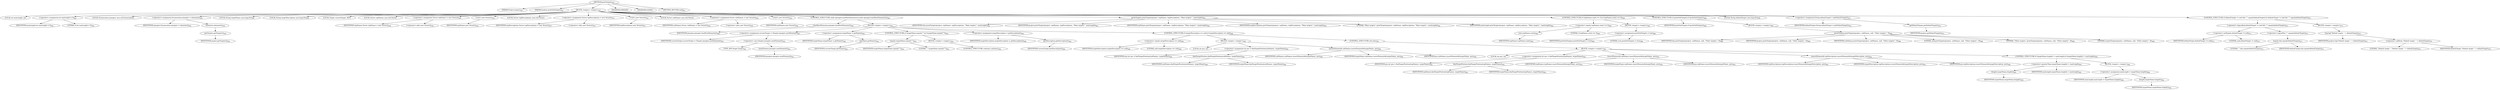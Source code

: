 digraph "printTargets" {  
"2423" [label = <(METHOD,printTargets)<SUB>927</SUB>> ]
"2424" [label = <(PARAM,Project project)<SUB>927</SUB>> ]
"2425" [label = <(PARAM,boolean printSubTargets)<SUB>927</SUB>> ]
"2426" [label = <(BLOCK,&lt;empty&gt;,&lt;empty&gt;)<SUB>927</SUB>> ]
"2427" [label = <(LOCAL,int maxLength: int)> ]
"2428" [label = <(&lt;operator&gt;.assignment,int maxLength = 0)<SUB>929</SUB>> ]
"2429" [label = <(IDENTIFIER,maxLength,int maxLength = 0)<SUB>929</SUB>> ]
"2430" [label = <(LITERAL,0,int maxLength = 0)<SUB>929</SUB>> ]
"2431" [label = <(LOCAL,Enumeration ptargets: java.util.Enumeration)> ]
"2432" [label = <(&lt;operator&gt;.assignment,Enumeration ptargets = elements())<SUB>930</SUB>> ]
"2433" [label = <(IDENTIFIER,ptargets,Enumeration ptargets = elements())<SUB>930</SUB>> ]
"2434" [label = <(elements,elements())<SUB>930</SUB>> ]
"2435" [label = <(getTargets,getTargets())<SUB>930</SUB>> ]
"2436" [label = <(IDENTIFIER,project,getTargets())<SUB>930</SUB>> ]
"2437" [label = <(LOCAL,String targetName: java.lang.String)> ]
"2438" [label = <(LOCAL,String targetDescription: java.lang.String)> ]
"2439" [label = <(LOCAL,Target currentTarget: ANY)> ]
"54" [label = <(LOCAL,Vector topNames: java.util.Vector)> ]
"2440" [label = <(&lt;operator&gt;.assignment,Vector topNames = new Vector())<SUB>936</SUB>> ]
"2441" [label = <(IDENTIFIER,topNames,Vector topNames = new Vector())<SUB>936</SUB>> ]
"2442" [label = <(&lt;operator&gt;.alloc,new Vector())<SUB>936</SUB>> ]
"2443" [label = <(&lt;init&gt;,new Vector())<SUB>936</SUB>> ]
"53" [label = <(IDENTIFIER,topNames,new Vector())<SUB>936</SUB>> ]
"56" [label = <(LOCAL,Vector topDescriptions: java.util.Vector)> ]
"2444" [label = <(&lt;operator&gt;.assignment,Vector topDescriptions = new Vector())<SUB>937</SUB>> ]
"2445" [label = <(IDENTIFIER,topDescriptions,Vector topDescriptions = new Vector())<SUB>937</SUB>> ]
"2446" [label = <(&lt;operator&gt;.alloc,new Vector())<SUB>937</SUB>> ]
"2447" [label = <(&lt;init&gt;,new Vector())<SUB>937</SUB>> ]
"55" [label = <(IDENTIFIER,topDescriptions,new Vector())<SUB>937</SUB>> ]
"58" [label = <(LOCAL,Vector subNames: java.util.Vector)> ]
"2448" [label = <(&lt;operator&gt;.assignment,Vector subNames = new Vector())<SUB>938</SUB>> ]
"2449" [label = <(IDENTIFIER,subNames,Vector subNames = new Vector())<SUB>938</SUB>> ]
"2450" [label = <(&lt;operator&gt;.alloc,new Vector())<SUB>938</SUB>> ]
"2451" [label = <(&lt;init&gt;,new Vector())<SUB>938</SUB>> ]
"57" [label = <(IDENTIFIER,subNames,new Vector())<SUB>938</SUB>> ]
"2452" [label = <(CONTROL_STRUCTURE,while (ptargets.hasMoreElements()),while (ptargets.hasMoreElements()))<SUB>940</SUB>> ]
"2453" [label = <(hasMoreElements,ptargets.hasMoreElements())<SUB>940</SUB>> ]
"2454" [label = <(IDENTIFIER,ptargets,ptargets.hasMoreElements())<SUB>940</SUB>> ]
"2455" [label = <(BLOCK,&lt;empty&gt;,&lt;empty&gt;)<SUB>940</SUB>> ]
"2456" [label = <(&lt;operator&gt;.assignment,currentTarget = (Target) ptargets.nextElement())<SUB>941</SUB>> ]
"2457" [label = <(IDENTIFIER,currentTarget,currentTarget = (Target) ptargets.nextElement())<SUB>941</SUB>> ]
"2458" [label = <(&lt;operator&gt;.cast,(Target) ptargets.nextElement())<SUB>941</SUB>> ]
"2459" [label = <(TYPE_REF,Target,Target)<SUB>941</SUB>> ]
"2460" [label = <(nextElement,ptargets.nextElement())<SUB>941</SUB>> ]
"2461" [label = <(IDENTIFIER,ptargets,ptargets.nextElement())<SUB>941</SUB>> ]
"2462" [label = <(&lt;operator&gt;.assignment,targetName = getName())<SUB>942</SUB>> ]
"2463" [label = <(IDENTIFIER,targetName,targetName = getName())<SUB>942</SUB>> ]
"2464" [label = <(getName,getName())<SUB>942</SUB>> ]
"2465" [label = <(IDENTIFIER,currentTarget,getName())<SUB>942</SUB>> ]
"2466" [label = <(CONTROL_STRUCTURE,if (targetName.equals(&quot;&quot;)),if (targetName.equals(&quot;&quot;)))<SUB>943</SUB>> ]
"2467" [label = <(equals,targetName.equals(&quot;&quot;))<SUB>943</SUB>> ]
"2468" [label = <(IDENTIFIER,targetName,targetName.equals(&quot;&quot;))<SUB>943</SUB>> ]
"2469" [label = <(LITERAL,&quot;&quot;,targetName.equals(&quot;&quot;))<SUB>943</SUB>> ]
"2470" [label = <(BLOCK,&lt;empty&gt;,&lt;empty&gt;)<SUB>943</SUB>> ]
"2471" [label = <(CONTROL_STRUCTURE,continue;,continue;)<SUB>944</SUB>> ]
"2472" [label = <(&lt;operator&gt;.assignment,targetDescription = getDescription())<SUB>946</SUB>> ]
"2473" [label = <(IDENTIFIER,targetDescription,targetDescription = getDescription())<SUB>946</SUB>> ]
"2474" [label = <(getDescription,getDescription())<SUB>946</SUB>> ]
"2475" [label = <(IDENTIFIER,currentTarget,getDescription())<SUB>946</SUB>> ]
"2476" [label = <(CONTROL_STRUCTURE,if (targetDescription == null),if (targetDescription == null))<SUB>948</SUB>> ]
"2477" [label = <(&lt;operator&gt;.equals,targetDescription == null)<SUB>948</SUB>> ]
"2478" [label = <(IDENTIFIER,targetDescription,targetDescription == null)<SUB>948</SUB>> ]
"2479" [label = <(LITERAL,null,targetDescription == null)<SUB>948</SUB>> ]
"2480" [label = <(BLOCK,&lt;empty&gt;,&lt;empty&gt;)<SUB>948</SUB>> ]
"2481" [label = <(LOCAL,int pos: int)> ]
"2482" [label = <(&lt;operator&gt;.assignment,int pos = findTargetPosition(subNames, targetName))<SUB>949</SUB>> ]
"2483" [label = <(IDENTIFIER,pos,int pos = findTargetPosition(subNames, targetName))<SUB>949</SUB>> ]
"2484" [label = <(findTargetPosition,findTargetPosition(subNames, targetName))<SUB>949</SUB>> ]
"2485" [label = <(IDENTIFIER,subNames,findTargetPosition(subNames, targetName))<SUB>949</SUB>> ]
"2486" [label = <(IDENTIFIER,targetName,findTargetPosition(subNames, targetName))<SUB>949</SUB>> ]
"2487" [label = <(insertElementAt,subNames.insertElementAt(targetName, pos))<SUB>950</SUB>> ]
"2488" [label = <(IDENTIFIER,subNames,subNames.insertElementAt(targetName, pos))<SUB>950</SUB>> ]
"2489" [label = <(IDENTIFIER,targetName,subNames.insertElementAt(targetName, pos))<SUB>950</SUB>> ]
"2490" [label = <(IDENTIFIER,pos,subNames.insertElementAt(targetName, pos))<SUB>950</SUB>> ]
"2491" [label = <(CONTROL_STRUCTURE,else,else)<SUB>951</SUB>> ]
"2492" [label = <(BLOCK,&lt;empty&gt;,&lt;empty&gt;)<SUB>951</SUB>> ]
"2493" [label = <(LOCAL,int pos: int)> ]
"2494" [label = <(&lt;operator&gt;.assignment,int pos = findTargetPosition(topNames, targetName))<SUB>952</SUB>> ]
"2495" [label = <(IDENTIFIER,pos,int pos = findTargetPosition(topNames, targetName))<SUB>952</SUB>> ]
"2496" [label = <(findTargetPosition,findTargetPosition(topNames, targetName))<SUB>952</SUB>> ]
"2497" [label = <(IDENTIFIER,topNames,findTargetPosition(topNames, targetName))<SUB>952</SUB>> ]
"2498" [label = <(IDENTIFIER,targetName,findTargetPosition(topNames, targetName))<SUB>952</SUB>> ]
"2499" [label = <(insertElementAt,topNames.insertElementAt(targetName, pos))<SUB>953</SUB>> ]
"2500" [label = <(IDENTIFIER,topNames,topNames.insertElementAt(targetName, pos))<SUB>953</SUB>> ]
"2501" [label = <(IDENTIFIER,targetName,topNames.insertElementAt(targetName, pos))<SUB>953</SUB>> ]
"2502" [label = <(IDENTIFIER,pos,topNames.insertElementAt(targetName, pos))<SUB>953</SUB>> ]
"2503" [label = <(insertElementAt,topDescriptions.insertElementAt(targetDescription, pos))<SUB>954</SUB>> ]
"2504" [label = <(IDENTIFIER,topDescriptions,topDescriptions.insertElementAt(targetDescription, pos))<SUB>954</SUB>> ]
"2505" [label = <(IDENTIFIER,targetDescription,topDescriptions.insertElementAt(targetDescription, pos))<SUB>954</SUB>> ]
"2506" [label = <(IDENTIFIER,pos,topDescriptions.insertElementAt(targetDescription, pos))<SUB>954</SUB>> ]
"2507" [label = <(CONTROL_STRUCTURE,if (targetName.length() &gt; maxLength),if (targetName.length() &gt; maxLength))<SUB>955</SUB>> ]
"2508" [label = <(&lt;operator&gt;.greaterThan,targetName.length() &gt; maxLength)<SUB>955</SUB>> ]
"2509" [label = <(length,targetName.length())<SUB>955</SUB>> ]
"2510" [label = <(IDENTIFIER,targetName,targetName.length())<SUB>955</SUB>> ]
"2511" [label = <(IDENTIFIER,maxLength,targetName.length() &gt; maxLength)<SUB>955</SUB>> ]
"2512" [label = <(BLOCK,&lt;empty&gt;,&lt;empty&gt;)<SUB>955</SUB>> ]
"2513" [label = <(&lt;operator&gt;.assignment,maxLength = targetName.length())<SUB>956</SUB>> ]
"2514" [label = <(IDENTIFIER,maxLength,maxLength = targetName.length())<SUB>956</SUB>> ]
"2515" [label = <(length,targetName.length())<SUB>956</SUB>> ]
"2516" [label = <(IDENTIFIER,targetName,targetName.length())<SUB>956</SUB>> ]
"2517" [label = <(printTargets,printTargets(project, topNames, topDescriptions, &quot;Main targets:&quot;, maxLength))<SUB>961</SUB>> ]
"2518" [label = <(IDENTIFIER,this,printTargets(project, topNames, topDescriptions, &quot;Main targets:&quot;, maxLength))<SUB>961</SUB>> ]
"2519" [label = <(IDENTIFIER,project,printTargets(project, topNames, topDescriptions, &quot;Main targets:&quot;, maxLength))<SUB>961</SUB>> ]
"2520" [label = <(IDENTIFIER,topNames,printTargets(project, topNames, topDescriptions, &quot;Main targets:&quot;, maxLength))<SUB>961</SUB>> ]
"2521" [label = <(IDENTIFIER,topDescriptions,printTargets(project, topNames, topDescriptions, &quot;Main targets:&quot;, maxLength))<SUB>961</SUB>> ]
"2522" [label = <(LITERAL,&quot;Main targets:&quot;,printTargets(project, topNames, topDescriptions, &quot;Main targets:&quot;, maxLength))<SUB>961</SUB>> ]
"2523" [label = <(IDENTIFIER,maxLength,printTargets(project, topNames, topDescriptions, &quot;Main targets:&quot;, maxLength))<SUB>962</SUB>> ]
"2524" [label = <(CONTROL_STRUCTURE,if (topNames.size() == 0),if (topNames.size() == 0))<SUB>965</SUB>> ]
"2525" [label = <(&lt;operator&gt;.equals,topNames.size() == 0)<SUB>965</SUB>> ]
"2526" [label = <(size,topNames.size())<SUB>965</SUB>> ]
"2527" [label = <(IDENTIFIER,topNames,topNames.size())<SUB>965</SUB>> ]
"2528" [label = <(LITERAL,0,topNames.size() == 0)<SUB>965</SUB>> ]
"2529" [label = <(BLOCK,&lt;empty&gt;,&lt;empty&gt;)<SUB>965</SUB>> ]
"2530" [label = <(&lt;operator&gt;.assignment,printSubTargets = true)<SUB>966</SUB>> ]
"2531" [label = <(IDENTIFIER,printSubTargets,printSubTargets = true)<SUB>966</SUB>> ]
"2532" [label = <(LITERAL,true,printSubTargets = true)<SUB>966</SUB>> ]
"2533" [label = <(CONTROL_STRUCTURE,if (printSubTargets),if (printSubTargets))<SUB>968</SUB>> ]
"2534" [label = <(IDENTIFIER,printSubTargets,if (printSubTargets))<SUB>968</SUB>> ]
"2535" [label = <(BLOCK,&lt;empty&gt;,&lt;empty&gt;)<SUB>968</SUB>> ]
"2536" [label = <(printTargets,printTargets(project, subNames, null, &quot;Other targets:&quot;, 0))<SUB>969</SUB>> ]
"2537" [label = <(IDENTIFIER,this,printTargets(project, subNames, null, &quot;Other targets:&quot;, 0))<SUB>969</SUB>> ]
"2538" [label = <(IDENTIFIER,project,printTargets(project, subNames, null, &quot;Other targets:&quot;, 0))<SUB>969</SUB>> ]
"2539" [label = <(IDENTIFIER,subNames,printTargets(project, subNames, null, &quot;Other targets:&quot;, 0))<SUB>969</SUB>> ]
"2540" [label = <(LITERAL,null,printTargets(project, subNames, null, &quot;Other targets:&quot;, 0))<SUB>969</SUB>> ]
"2541" [label = <(LITERAL,&quot;Other targets:&quot;,printTargets(project, subNames, null, &quot;Other targets:&quot;, 0))<SUB>969</SUB>> ]
"2542" [label = <(LITERAL,0,printTargets(project, subNames, null, &quot;Other targets:&quot;, 0))<SUB>969</SUB>> ]
"2543" [label = <(LOCAL,String defaultTarget: java.lang.String)> ]
"2544" [label = <(&lt;operator&gt;.assignment,String defaultTarget = getDefaultTarget())<SUB>972</SUB>> ]
"2545" [label = <(IDENTIFIER,defaultTarget,String defaultTarget = getDefaultTarget())<SUB>972</SUB>> ]
"2546" [label = <(getDefaultTarget,getDefaultTarget())<SUB>972</SUB>> ]
"2547" [label = <(IDENTIFIER,project,getDefaultTarget())<SUB>972</SUB>> ]
"2548" [label = <(CONTROL_STRUCTURE,if (defaultTarget != null &amp;&amp; !&quot;&quot;.equals(defaultTarget)),if (defaultTarget != null &amp;&amp; !&quot;&quot;.equals(defaultTarget)))<SUB>973</SUB>> ]
"2549" [label = <(&lt;operator&gt;.logicalAnd,defaultTarget != null &amp;&amp; !&quot;&quot;.equals(defaultTarget))<SUB>973</SUB>> ]
"2550" [label = <(&lt;operator&gt;.notEquals,defaultTarget != null)<SUB>973</SUB>> ]
"2551" [label = <(IDENTIFIER,defaultTarget,defaultTarget != null)<SUB>973</SUB>> ]
"2552" [label = <(LITERAL,null,defaultTarget != null)<SUB>973</SUB>> ]
"2553" [label = <(&lt;operator&gt;.logicalNot,!&quot;&quot;.equals(defaultTarget))<SUB>973</SUB>> ]
"2554" [label = <(equals,this.equals(defaultTarget))<SUB>973</SUB>> ]
"2555" [label = <(LITERAL,&quot;&quot;,this.equals(defaultTarget))<SUB>973</SUB>> ]
"2556" [label = <(IDENTIFIER,defaultTarget,this.equals(defaultTarget))<SUB>973</SUB>> ]
"2557" [label = <(BLOCK,&lt;empty&gt;,&lt;empty&gt;)<SUB>973</SUB>> ]
"2558" [label = <(log,log(&quot;Default target: &quot; + defaultTarget))<SUB>975</SUB>> ]
"2559" [label = <(IDENTIFIER,project,log(&quot;Default target: &quot; + defaultTarget))<SUB>975</SUB>> ]
"2560" [label = <(&lt;operator&gt;.addition,&quot;Default target: &quot; + defaultTarget)<SUB>975</SUB>> ]
"2561" [label = <(LITERAL,&quot;Default target: &quot;,&quot;Default target: &quot; + defaultTarget)<SUB>975</SUB>> ]
"2562" [label = <(IDENTIFIER,defaultTarget,&quot;Default target: &quot; + defaultTarget)<SUB>975</SUB>> ]
"2563" [label = <(MODIFIER,PRIVATE)> ]
"2564" [label = <(MODIFIER,STATIC)> ]
"2565" [label = <(METHOD_RETURN,void)<SUB>927</SUB>> ]
  "2423" -> "2424" 
  "2423" -> "2425" 
  "2423" -> "2426" 
  "2423" -> "2563" 
  "2423" -> "2564" 
  "2423" -> "2565" 
  "2426" -> "2427" 
  "2426" -> "2428" 
  "2426" -> "2431" 
  "2426" -> "2432" 
  "2426" -> "2437" 
  "2426" -> "2438" 
  "2426" -> "2439" 
  "2426" -> "54" 
  "2426" -> "2440" 
  "2426" -> "2443" 
  "2426" -> "56" 
  "2426" -> "2444" 
  "2426" -> "2447" 
  "2426" -> "58" 
  "2426" -> "2448" 
  "2426" -> "2451" 
  "2426" -> "2452" 
  "2426" -> "2517" 
  "2426" -> "2524" 
  "2426" -> "2533" 
  "2426" -> "2543" 
  "2426" -> "2544" 
  "2426" -> "2548" 
  "2428" -> "2429" 
  "2428" -> "2430" 
  "2432" -> "2433" 
  "2432" -> "2434" 
  "2434" -> "2435" 
  "2435" -> "2436" 
  "2440" -> "2441" 
  "2440" -> "2442" 
  "2443" -> "53" 
  "2444" -> "2445" 
  "2444" -> "2446" 
  "2447" -> "55" 
  "2448" -> "2449" 
  "2448" -> "2450" 
  "2451" -> "57" 
  "2452" -> "2453" 
  "2452" -> "2455" 
  "2453" -> "2454" 
  "2455" -> "2456" 
  "2455" -> "2462" 
  "2455" -> "2466" 
  "2455" -> "2472" 
  "2455" -> "2476" 
  "2456" -> "2457" 
  "2456" -> "2458" 
  "2458" -> "2459" 
  "2458" -> "2460" 
  "2460" -> "2461" 
  "2462" -> "2463" 
  "2462" -> "2464" 
  "2464" -> "2465" 
  "2466" -> "2467" 
  "2466" -> "2470" 
  "2467" -> "2468" 
  "2467" -> "2469" 
  "2470" -> "2471" 
  "2472" -> "2473" 
  "2472" -> "2474" 
  "2474" -> "2475" 
  "2476" -> "2477" 
  "2476" -> "2480" 
  "2476" -> "2491" 
  "2477" -> "2478" 
  "2477" -> "2479" 
  "2480" -> "2481" 
  "2480" -> "2482" 
  "2480" -> "2487" 
  "2482" -> "2483" 
  "2482" -> "2484" 
  "2484" -> "2485" 
  "2484" -> "2486" 
  "2487" -> "2488" 
  "2487" -> "2489" 
  "2487" -> "2490" 
  "2491" -> "2492" 
  "2492" -> "2493" 
  "2492" -> "2494" 
  "2492" -> "2499" 
  "2492" -> "2503" 
  "2492" -> "2507" 
  "2494" -> "2495" 
  "2494" -> "2496" 
  "2496" -> "2497" 
  "2496" -> "2498" 
  "2499" -> "2500" 
  "2499" -> "2501" 
  "2499" -> "2502" 
  "2503" -> "2504" 
  "2503" -> "2505" 
  "2503" -> "2506" 
  "2507" -> "2508" 
  "2507" -> "2512" 
  "2508" -> "2509" 
  "2508" -> "2511" 
  "2509" -> "2510" 
  "2512" -> "2513" 
  "2513" -> "2514" 
  "2513" -> "2515" 
  "2515" -> "2516" 
  "2517" -> "2518" 
  "2517" -> "2519" 
  "2517" -> "2520" 
  "2517" -> "2521" 
  "2517" -> "2522" 
  "2517" -> "2523" 
  "2524" -> "2525" 
  "2524" -> "2529" 
  "2525" -> "2526" 
  "2525" -> "2528" 
  "2526" -> "2527" 
  "2529" -> "2530" 
  "2530" -> "2531" 
  "2530" -> "2532" 
  "2533" -> "2534" 
  "2533" -> "2535" 
  "2535" -> "2536" 
  "2536" -> "2537" 
  "2536" -> "2538" 
  "2536" -> "2539" 
  "2536" -> "2540" 
  "2536" -> "2541" 
  "2536" -> "2542" 
  "2544" -> "2545" 
  "2544" -> "2546" 
  "2546" -> "2547" 
  "2548" -> "2549" 
  "2548" -> "2557" 
  "2549" -> "2550" 
  "2549" -> "2553" 
  "2550" -> "2551" 
  "2550" -> "2552" 
  "2553" -> "2554" 
  "2554" -> "2555" 
  "2554" -> "2556" 
  "2557" -> "2558" 
  "2558" -> "2559" 
  "2558" -> "2560" 
  "2560" -> "2561" 
  "2560" -> "2562" 
}
